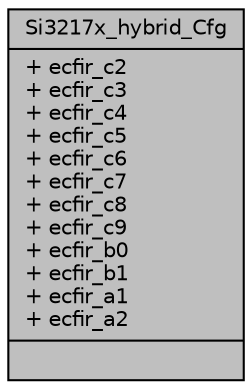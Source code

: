 digraph "Si3217x_hybrid_Cfg"
{
  edge [fontname="Helvetica",fontsize="10",labelfontname="Helvetica",labelfontsize="10"];
  node [fontname="Helvetica",fontsize="10",shape=record];
  Node1 [label="{Si3217x_hybrid_Cfg\n|+ ecfir_c2\l+ ecfir_c3\l+ ecfir_c4\l+ ecfir_c5\l+ ecfir_c6\l+ ecfir_c7\l+ ecfir_c8\l+ ecfir_c9\l+ ecfir_b0\l+ ecfir_b1\l+ ecfir_a1\l+ ecfir_a2\l|}",height=0.2,width=0.4,color="black", fillcolor="grey75", style="filled", fontcolor="black"];
}
